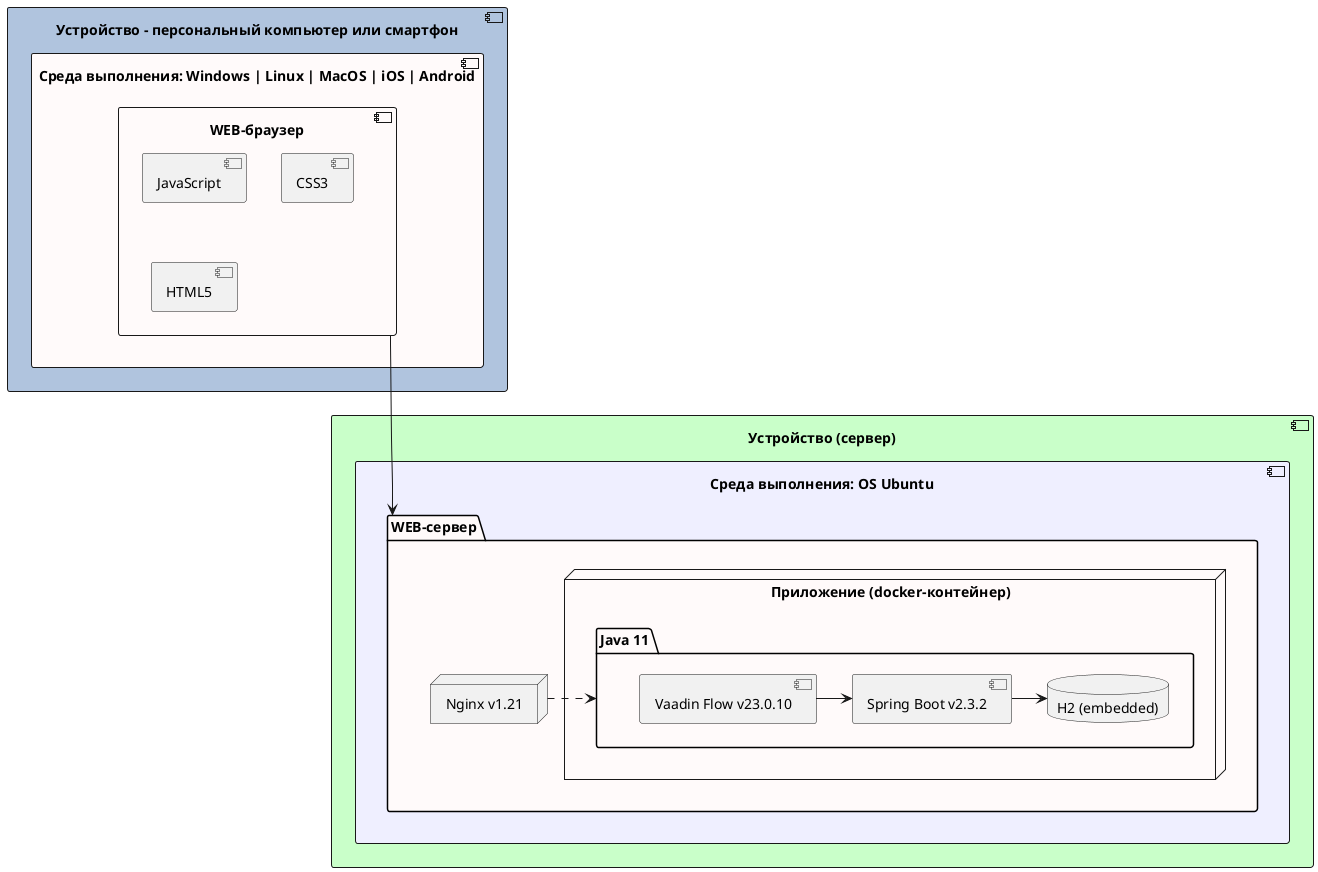 @startuml

hide empty members
allowmixing

component "Устройство (сервер)" as host #technology {

    component "Среда выполнения: OS Ubuntu" #motivation {

        package "WEB-сервер" as webserver #snow {

                node "Nginx v1.21" as nginx

                node "Приложение (docker-контейнер)" {

                    namespace "Java 11" as application {
                        component "Spring Boot v2.3.2" as spring
                        component "Vaadin Flow v23.0.10" as vaadin
                        database "H2 (embedded)" as h2

                        vaadin -> spring
                        spring -> h2
                    }

                    nginx .> application

                }

            }
    }

}

component "Устройство - персональный компьютер или смартфон" as client #lightsteelblue  {

    component "Среда выполнения: Windows | Linux | MacOS | iOS | Android" as client_os #snow {

        component "WEB-браузер" as browser {
            component "JavaScript"
            component "CSS3"
            component "HTML5"
        }

    }

}

browser ---> webserver


@enduml